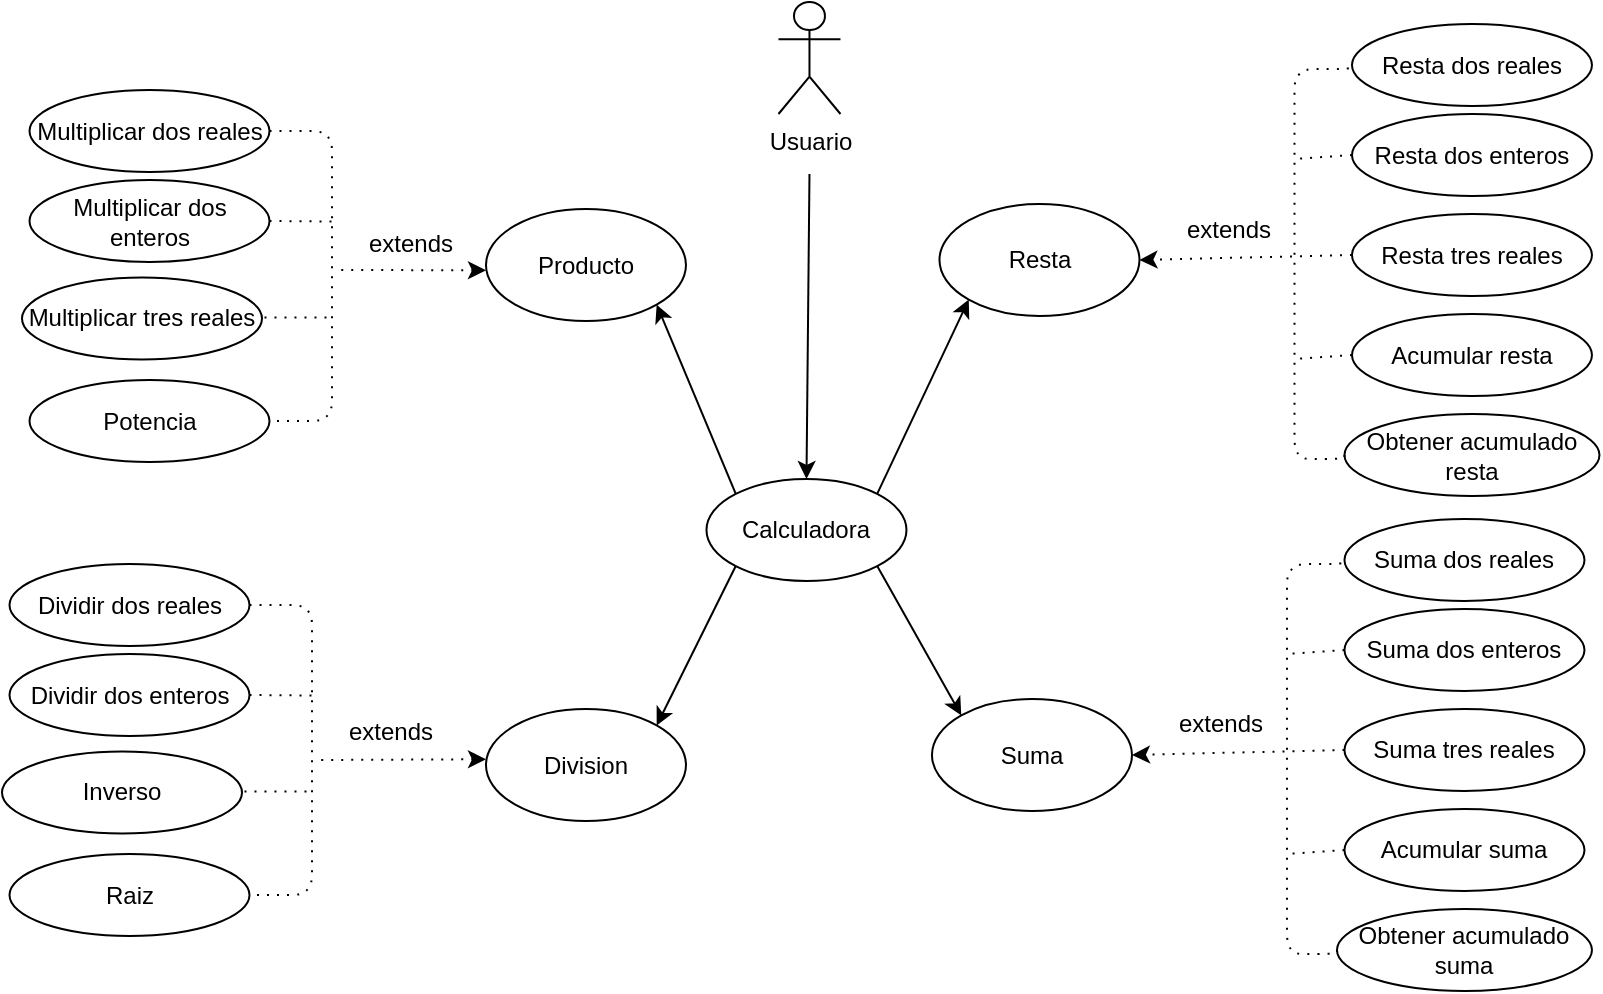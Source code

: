 <mxfile version="14.4.0" type="device"><diagram id="2hYaIObnkbcScspjxPxV" name="Página-1"><mxGraphModel dx="1718" dy="993" grid="1" gridSize="10" guides="1" tooltips="1" connect="1" arrows="1" fold="1" page="1" pageScale="1" pageWidth="827" pageHeight="1169" math="0" shadow="0"><root><mxCell id="0"/><mxCell id="1" parent="0"/><mxCell id="p0Rr9SEXYsB2OiORPoUf-161" value="Usuario" style="shape=umlActor;verticalLabelPosition=bottom;verticalAlign=top;html=1;outlineConnect=0;" vertex="1" parent="1"><mxGeometry x="402.24" y="40" width="31" height="56" as="geometry"/></mxCell><mxCell id="p0Rr9SEXYsB2OiORPoUf-162" value="Calculadora" style="ellipse;whiteSpace=wrap;html=1;" vertex="1" parent="1"><mxGeometry x="366.24" y="278.5" width="100" height="51" as="geometry"/></mxCell><mxCell id="p0Rr9SEXYsB2OiORPoUf-163" value="Resta" style="ellipse;whiteSpace=wrap;html=1;" vertex="1" parent="1"><mxGeometry x="482.74" y="141" width="100" height="56" as="geometry"/></mxCell><mxCell id="p0Rr9SEXYsB2OiORPoUf-164" value="&lt;span style=&quot;text-align: left&quot;&gt;Resta dos reales&lt;/span&gt;" style="ellipse;whiteSpace=wrap;html=1;" vertex="1" parent="1"><mxGeometry x="688.99" y="51" width="120" height="41" as="geometry"/></mxCell><mxCell id="p0Rr9SEXYsB2OiORPoUf-165" value="&lt;span style=&quot;text-align: left&quot;&gt;Resta dos enteros&lt;/span&gt;" style="ellipse;whiteSpace=wrap;html=1;" vertex="1" parent="1"><mxGeometry x="688.99" y="96" width="120" height="41" as="geometry"/></mxCell><mxCell id="p0Rr9SEXYsB2OiORPoUf-166" value="&lt;span style=&quot;text-align: left&quot;&gt;Resta tres reales&lt;/span&gt;" style="ellipse;whiteSpace=wrap;html=1;" vertex="1" parent="1"><mxGeometry x="688.99" y="146" width="120" height="41" as="geometry"/></mxCell><mxCell id="p0Rr9SEXYsB2OiORPoUf-167" value="&lt;span style=&quot;text-align: left&quot;&gt;Acumular resta&lt;/span&gt;" style="ellipse;whiteSpace=wrap;html=1;" vertex="1" parent="1"><mxGeometry x="688.99" y="196" width="120" height="41" as="geometry"/></mxCell><mxCell id="p0Rr9SEXYsB2OiORPoUf-168" value="&lt;span style=&quot;text-align: left&quot;&gt;Obtener acumulado resta&lt;/span&gt;" style="ellipse;whiteSpace=wrap;html=1;" vertex="1" parent="1"><mxGeometry x="685.24" y="246" width="127.5" height="41" as="geometry"/></mxCell><mxCell id="p0Rr9SEXYsB2OiORPoUf-169" value="" style="endArrow=classic;html=1;entryX=0.5;entryY=0;entryDx=0;entryDy=0;" edge="1" parent="1" target="p0Rr9SEXYsB2OiORPoUf-162"><mxGeometry width="50" height="50" relative="1" as="geometry"><mxPoint x="417.74" y="126" as="sourcePoint"/><mxPoint x="477.74" y="-84" as="targetPoint"/></mxGeometry></mxCell><mxCell id="p0Rr9SEXYsB2OiORPoUf-170" value="" style="endArrow=classic;html=1;entryX=0;entryY=1;entryDx=0;entryDy=0;exitX=1;exitY=0;exitDx=0;exitDy=0;" edge="1" parent="1" source="p0Rr9SEXYsB2OiORPoUf-162" target="p0Rr9SEXYsB2OiORPoUf-163"><mxGeometry width="50" height="50" relative="1" as="geometry"><mxPoint x="510.24" y="168.5" as="sourcePoint"/><mxPoint x="417.74" y="181" as="targetPoint"/></mxGeometry></mxCell><mxCell id="p0Rr9SEXYsB2OiORPoUf-172" value="extends" style="text;html=1;strokeColor=none;fillColor=none;align=center;verticalAlign=middle;whiteSpace=wrap;rounded=0;rotation=0;" vertex="1" parent="1"><mxGeometry x="610.24" y="143.5" width="35" height="20" as="geometry"/></mxCell><mxCell id="p0Rr9SEXYsB2OiORPoUf-181" value="" style="endArrow=classic;html=1;entryX=1;entryY=0.5;entryDx=0;entryDy=0;dashed=1;dashPattern=1 4;exitX=0;exitY=0.5;exitDx=0;exitDy=0;" edge="1" parent="1" source="p0Rr9SEXYsB2OiORPoUf-166" target="p0Rr9SEXYsB2OiORPoUf-163"><mxGeometry width="50" height="50" relative="1" as="geometry"><mxPoint x="660.24" y="167.5" as="sourcePoint"/><mxPoint x="492.74" y="181" as="targetPoint"/></mxGeometry></mxCell><mxCell id="p0Rr9SEXYsB2OiORPoUf-182" value="" style="endArrow=none;dashed=1;html=1;dashPattern=1 4;edgeStyle=orthogonalEdgeStyle;entryX=0;entryY=0.5;entryDx=0;entryDy=0;exitX=0;exitY=0.5;exitDx=0;exitDy=0;" edge="1" parent="1" source="p0Rr9SEXYsB2OiORPoUf-168" target="p0Rr9SEXYsB2OiORPoUf-164"><mxGeometry width="50" height="50" relative="1" as="geometry"><mxPoint x="610.24" y="308.5" as="sourcePoint"/><mxPoint x="610.24" y="198.5" as="targetPoint"/><Array as="points"><mxPoint x="660.24" y="268.5"/><mxPoint x="660.24" y="73.5"/></Array></mxGeometry></mxCell><mxCell id="p0Rr9SEXYsB2OiORPoUf-183" value="" style="endArrow=none;html=1;dashed=1;dashPattern=1 4;endFill=0;exitX=0;exitY=0.5;exitDx=0;exitDy=0;" edge="1" parent="1" source="p0Rr9SEXYsB2OiORPoUf-165"><mxGeometry width="50" height="50" relative="1" as="geometry"><mxPoint x="670.24" y="181.5" as="sourcePoint"/><mxPoint x="660.24" y="118.5" as="targetPoint"/></mxGeometry></mxCell><mxCell id="p0Rr9SEXYsB2OiORPoUf-185" value="" style="endArrow=none;html=1;dashed=1;dashPattern=1 4;endFill=0;exitX=0;exitY=0.5;exitDx=0;exitDy=0;" edge="1" parent="1" source="p0Rr9SEXYsB2OiORPoUf-167"><mxGeometry width="50" height="50" relative="1" as="geometry"><mxPoint x="733.99" y="178.5" as="sourcePoint"/><mxPoint x="660.24" y="218.5" as="targetPoint"/></mxGeometry></mxCell><mxCell id="p0Rr9SEXYsB2OiORPoUf-186" value="Suma" style="ellipse;whiteSpace=wrap;html=1;" vertex="1" parent="1"><mxGeometry x="478.99" y="388.5" width="100" height="56" as="geometry"/></mxCell><mxCell id="p0Rr9SEXYsB2OiORPoUf-187" value="&lt;span style=&quot;text-align: left&quot;&gt;Suma dos reales&lt;/span&gt;" style="ellipse;whiteSpace=wrap;html=1;" vertex="1" parent="1"><mxGeometry x="685.24" y="298.5" width="120" height="41" as="geometry"/></mxCell><mxCell id="p0Rr9SEXYsB2OiORPoUf-188" value="&lt;span style=&quot;text-align: left&quot;&gt;Suma dos enteros&lt;/span&gt;" style="ellipse;whiteSpace=wrap;html=1;" vertex="1" parent="1"><mxGeometry x="685.24" y="343.5" width="120" height="41" as="geometry"/></mxCell><mxCell id="p0Rr9SEXYsB2OiORPoUf-189" value="&lt;span style=&quot;text-align: left&quot;&gt;Suma tres reales&lt;/span&gt;" style="ellipse;whiteSpace=wrap;html=1;" vertex="1" parent="1"><mxGeometry x="685.24" y="393.5" width="120" height="41" as="geometry"/></mxCell><mxCell id="p0Rr9SEXYsB2OiORPoUf-190" value="&lt;span style=&quot;text-align: left&quot;&gt;Acumular suma&lt;/span&gt;" style="ellipse;whiteSpace=wrap;html=1;" vertex="1" parent="1"><mxGeometry x="685.24" y="443.5" width="120" height="41" as="geometry"/></mxCell><mxCell id="p0Rr9SEXYsB2OiORPoUf-191" value="&lt;span style=&quot;text-align: left&quot;&gt;Obtener acumulado suma&lt;/span&gt;" style="ellipse;whiteSpace=wrap;html=1;" vertex="1" parent="1"><mxGeometry x="681.49" y="493.5" width="127.5" height="41" as="geometry"/></mxCell><mxCell id="p0Rr9SEXYsB2OiORPoUf-192" value="extends" style="text;html=1;strokeColor=none;fillColor=none;align=center;verticalAlign=middle;whiteSpace=wrap;rounded=0;rotation=0;" vertex="1" parent="1"><mxGeometry x="606.49" y="391" width="35" height="20" as="geometry"/></mxCell><mxCell id="p0Rr9SEXYsB2OiORPoUf-193" value="" style="endArrow=classic;html=1;entryX=1;entryY=0.5;entryDx=0;entryDy=0;dashed=1;dashPattern=1 4;exitX=0;exitY=0.5;exitDx=0;exitDy=0;" edge="1" parent="1" source="p0Rr9SEXYsB2OiORPoUf-189" target="p0Rr9SEXYsB2OiORPoUf-186"><mxGeometry width="50" height="50" relative="1" as="geometry"><mxPoint x="656.49" y="415" as="sourcePoint"/><mxPoint x="488.99" y="428.5" as="targetPoint"/></mxGeometry></mxCell><mxCell id="p0Rr9SEXYsB2OiORPoUf-194" value="" style="endArrow=none;dashed=1;html=1;dashPattern=1 4;edgeStyle=orthogonalEdgeStyle;entryX=0;entryY=0.5;entryDx=0;entryDy=0;exitX=0;exitY=0.5;exitDx=0;exitDy=0;" edge="1" parent="1" source="p0Rr9SEXYsB2OiORPoUf-191" target="p0Rr9SEXYsB2OiORPoUf-187"><mxGeometry width="50" height="50" relative="1" as="geometry"><mxPoint x="606.49" y="556" as="sourcePoint"/><mxPoint x="606.49" y="446" as="targetPoint"/><Array as="points"><mxPoint x="656.49" y="516"/><mxPoint x="656.49" y="321"/></Array></mxGeometry></mxCell><mxCell id="p0Rr9SEXYsB2OiORPoUf-195" value="" style="endArrow=none;html=1;dashed=1;dashPattern=1 4;endFill=0;exitX=0;exitY=0.5;exitDx=0;exitDy=0;" edge="1" parent="1" source="p0Rr9SEXYsB2OiORPoUf-188"><mxGeometry width="50" height="50" relative="1" as="geometry"><mxPoint x="666.49" y="429" as="sourcePoint"/><mxPoint x="656.49" y="366" as="targetPoint"/></mxGeometry></mxCell><mxCell id="p0Rr9SEXYsB2OiORPoUf-196" value="" style="endArrow=none;html=1;dashed=1;dashPattern=1 4;endFill=0;exitX=0;exitY=0.5;exitDx=0;exitDy=0;" edge="1" parent="1" source="p0Rr9SEXYsB2OiORPoUf-190"><mxGeometry width="50" height="50" relative="1" as="geometry"><mxPoint x="730.24" y="426" as="sourcePoint"/><mxPoint x="656.49" y="466" as="targetPoint"/></mxGeometry></mxCell><mxCell id="p0Rr9SEXYsB2OiORPoUf-198" value="&lt;span style=&quot;text-align: left&quot;&gt;Multiplicar dos reales&lt;/span&gt;" style="ellipse;whiteSpace=wrap;html=1;" vertex="1" parent="1"><mxGeometry x="27.75" y="84" width="120" height="41" as="geometry"/></mxCell><mxCell id="p0Rr9SEXYsB2OiORPoUf-199" value="&lt;span style=&quot;text-align: left&quot;&gt;Multiplicar dos enteros&lt;/span&gt;" style="ellipse;whiteSpace=wrap;html=1;" vertex="1" parent="1"><mxGeometry x="27.75" y="129" width="120" height="41" as="geometry"/></mxCell><mxCell id="p0Rr9SEXYsB2OiORPoUf-200" value="&lt;span style=&quot;text-align: left&quot;&gt;Multiplicar tres reales&lt;/span&gt;" style="ellipse;whiteSpace=wrap;html=1;" vertex="1" parent="1"><mxGeometry x="24.0" y="177.75" width="120" height="41" as="geometry"/></mxCell><mxCell id="p0Rr9SEXYsB2OiORPoUf-201" value="&lt;span style=&quot;text-align: left&quot;&gt;Potencia&lt;/span&gt;" style="ellipse;whiteSpace=wrap;html=1;" vertex="1" parent="1"><mxGeometry x="27.75" y="229" width="120" height="41" as="geometry"/></mxCell><mxCell id="p0Rr9SEXYsB2OiORPoUf-223" value="" style="endArrow=none;dashed=1;html=1;dashPattern=1 4;exitX=1;exitY=0.5;exitDx=0;exitDy=0;edgeStyle=orthogonalEdgeStyle;entryX=1;entryY=0.5;entryDx=0;entryDy=0;" edge="1" parent="1" source="p0Rr9SEXYsB2OiORPoUf-198" target="p0Rr9SEXYsB2OiORPoUf-201"><mxGeometry width="50" height="50" relative="1" as="geometry"><mxPoint x="275.24" y="147.75" as="sourcePoint"/><mxPoint x="325.24" y="97.75" as="targetPoint"/><Array as="points"><mxPoint x="178.99" y="104.75"/><mxPoint x="178.99" y="249.75"/></Array></mxGeometry></mxCell><mxCell id="p0Rr9SEXYsB2OiORPoUf-224" value="" style="endArrow=none;dashed=1;html=1;dashPattern=1 4;exitX=1;exitY=0.5;exitDx=0;exitDy=0;" edge="1" parent="1" source="p0Rr9SEXYsB2OiORPoUf-199"><mxGeometry width="50" height="50" relative="1" as="geometry"><mxPoint x="275.24" y="147.75" as="sourcePoint"/><mxPoint x="178.99" y="149.75" as="targetPoint"/></mxGeometry></mxCell><mxCell id="p0Rr9SEXYsB2OiORPoUf-225" value="" style="endArrow=none;dashed=1;html=1;dashPattern=1 4;" edge="1" parent="1"><mxGeometry width="50" height="50" relative="1" as="geometry"><mxPoint x="145.24" y="197.75" as="sourcePoint"/><mxPoint x="178.99" y="197.75" as="targetPoint"/></mxGeometry></mxCell><mxCell id="p0Rr9SEXYsB2OiORPoUf-226" value="" style="endArrow=none;dashed=1;html=1;dashPattern=1 4;exitX=0;exitY=0.5;exitDx=0;exitDy=0;endFill=0;startArrow=classic;startFill=1;" edge="1" parent="1"><mxGeometry width="50" height="50" relative="1" as="geometry"><mxPoint x="255.99" y="174.125" as="sourcePoint"/><mxPoint x="181.49" y="174" as="targetPoint"/></mxGeometry></mxCell><mxCell id="p0Rr9SEXYsB2OiORPoUf-227" value="extends" style="text;html=1;strokeColor=none;fillColor=none;align=center;verticalAlign=middle;whiteSpace=wrap;rounded=0;rotation=0;" vertex="1" parent="1"><mxGeometry x="201.49" y="151" width="35" height="20" as="geometry"/></mxCell><mxCell id="p0Rr9SEXYsB2OiORPoUf-229" value="&lt;span style=&quot;text-align: left&quot;&gt;Dividir dos reales&lt;/span&gt;" style="ellipse;whiteSpace=wrap;html=1;" vertex="1" parent="1"><mxGeometry x="17.75" y="321" width="120" height="41" as="geometry"/></mxCell><mxCell id="p0Rr9SEXYsB2OiORPoUf-230" value="&lt;span style=&quot;text-align: left&quot;&gt;Dividir dos enteros&lt;/span&gt;" style="ellipse;whiteSpace=wrap;html=1;" vertex="1" parent="1"><mxGeometry x="17.75" y="366" width="120" height="41" as="geometry"/></mxCell><mxCell id="p0Rr9SEXYsB2OiORPoUf-231" value="&lt;span style=&quot;text-align: left&quot;&gt;Inverso&lt;/span&gt;" style="ellipse;whiteSpace=wrap;html=1;" vertex="1" parent="1"><mxGeometry x="14.0" y="414.75" width="120" height="41" as="geometry"/></mxCell><mxCell id="p0Rr9SEXYsB2OiORPoUf-232" value="&lt;span style=&quot;text-align: left&quot;&gt;Raiz&lt;/span&gt;" style="ellipse;whiteSpace=wrap;html=1;" vertex="1" parent="1"><mxGeometry x="17.75" y="466" width="120" height="41" as="geometry"/></mxCell><mxCell id="p0Rr9SEXYsB2OiORPoUf-233" value="" style="endArrow=none;dashed=1;html=1;dashPattern=1 4;exitX=1;exitY=0.5;exitDx=0;exitDy=0;edgeStyle=orthogonalEdgeStyle;entryX=1;entryY=0.5;entryDx=0;entryDy=0;" edge="1" parent="1" source="p0Rr9SEXYsB2OiORPoUf-229" target="p0Rr9SEXYsB2OiORPoUf-232"><mxGeometry width="50" height="50" relative="1" as="geometry"><mxPoint x="265.24" y="384.75" as="sourcePoint"/><mxPoint x="315.24" y="334.75" as="targetPoint"/><Array as="points"><mxPoint x="168.99" y="341.75"/><mxPoint x="168.99" y="486.75"/></Array></mxGeometry></mxCell><mxCell id="p0Rr9SEXYsB2OiORPoUf-234" value="" style="endArrow=none;dashed=1;html=1;dashPattern=1 4;exitX=1;exitY=0.5;exitDx=0;exitDy=0;" edge="1" parent="1" source="p0Rr9SEXYsB2OiORPoUf-230"><mxGeometry width="50" height="50" relative="1" as="geometry"><mxPoint x="265.24" y="384.75" as="sourcePoint"/><mxPoint x="168.99" y="386.75" as="targetPoint"/></mxGeometry></mxCell><mxCell id="p0Rr9SEXYsB2OiORPoUf-235" value="" style="endArrow=none;dashed=1;html=1;dashPattern=1 4;" edge="1" parent="1"><mxGeometry width="50" height="50" relative="1" as="geometry"><mxPoint x="135.24" y="434.75" as="sourcePoint"/><mxPoint x="168.99" y="434.75" as="targetPoint"/></mxGeometry></mxCell><mxCell id="p0Rr9SEXYsB2OiORPoUf-236" value="" style="endArrow=none;dashed=1;html=1;dashPattern=1 4;exitX=0;exitY=0.5;exitDx=0;exitDy=0;endFill=0;startArrow=classic;startFill=1;" edge="1" parent="1"><mxGeometry width="50" height="50" relative="1" as="geometry"><mxPoint x="255.99" y="418.625" as="sourcePoint"/><mxPoint x="171.49" y="419" as="targetPoint"/></mxGeometry></mxCell><mxCell id="p0Rr9SEXYsB2OiORPoUf-237" value="extends" style="text;html=1;strokeColor=none;fillColor=none;align=center;verticalAlign=middle;whiteSpace=wrap;rounded=0;rotation=0;" vertex="1" parent="1"><mxGeometry x="191.49" y="395" width="35" height="20" as="geometry"/></mxCell><mxCell id="p0Rr9SEXYsB2OiORPoUf-239" value="" style="endArrow=classic;html=1;entryX=0;entryY=0;entryDx=0;entryDy=0;exitX=1;exitY=1;exitDx=0;exitDy=0;" edge="1" parent="1" source="p0Rr9SEXYsB2OiORPoUf-162" target="p0Rr9SEXYsB2OiORPoUf-186"><mxGeometry width="50" height="50" relative="1" as="geometry"><mxPoint x="461.944" y="296.148" as="sourcePoint"/><mxPoint x="492.74" y="179" as="targetPoint"/></mxGeometry></mxCell><mxCell id="p0Rr9SEXYsB2OiORPoUf-240" value="" style="endArrow=classic;html=1;exitX=0;exitY=0;exitDx=0;exitDy=0;entryX=1;entryY=1;entryDx=0;entryDy=0;" edge="1" parent="1" source="p0Rr9SEXYsB2OiORPoUf-162" target="p0Rr9SEXYsB2OiORPoUf-243"><mxGeometry width="50" height="50" relative="1" as="geometry"><mxPoint x="461.944" y="296.148" as="sourcePoint"/><mxPoint x="327.74" y="246" as="targetPoint"/></mxGeometry></mxCell><mxCell id="p0Rr9SEXYsB2OiORPoUf-241" value="" style="endArrow=classic;html=1;exitX=0;exitY=1;exitDx=0;exitDy=0;entryX=1;entryY=0;entryDx=0;entryDy=0;" edge="1" parent="1" source="p0Rr9SEXYsB2OiORPoUf-162" target="p0Rr9SEXYsB2OiORPoUf-242"><mxGeometry width="50" height="50" relative="1" as="geometry"><mxPoint x="461.944" y="331.852" as="sourcePoint"/><mxPoint x="377.74" y="386" as="targetPoint"/></mxGeometry></mxCell><mxCell id="p0Rr9SEXYsB2OiORPoUf-242" value="Division" style="ellipse;whiteSpace=wrap;html=1;" vertex="1" parent="1"><mxGeometry x="255.99" y="393.5" width="100" height="56" as="geometry"/></mxCell><mxCell id="p0Rr9SEXYsB2OiORPoUf-243" value="Producto" style="ellipse;whiteSpace=wrap;html=1;" vertex="1" parent="1"><mxGeometry x="255.99" y="143.5" width="100" height="56" as="geometry"/></mxCell></root></mxGraphModel></diagram></mxfile>